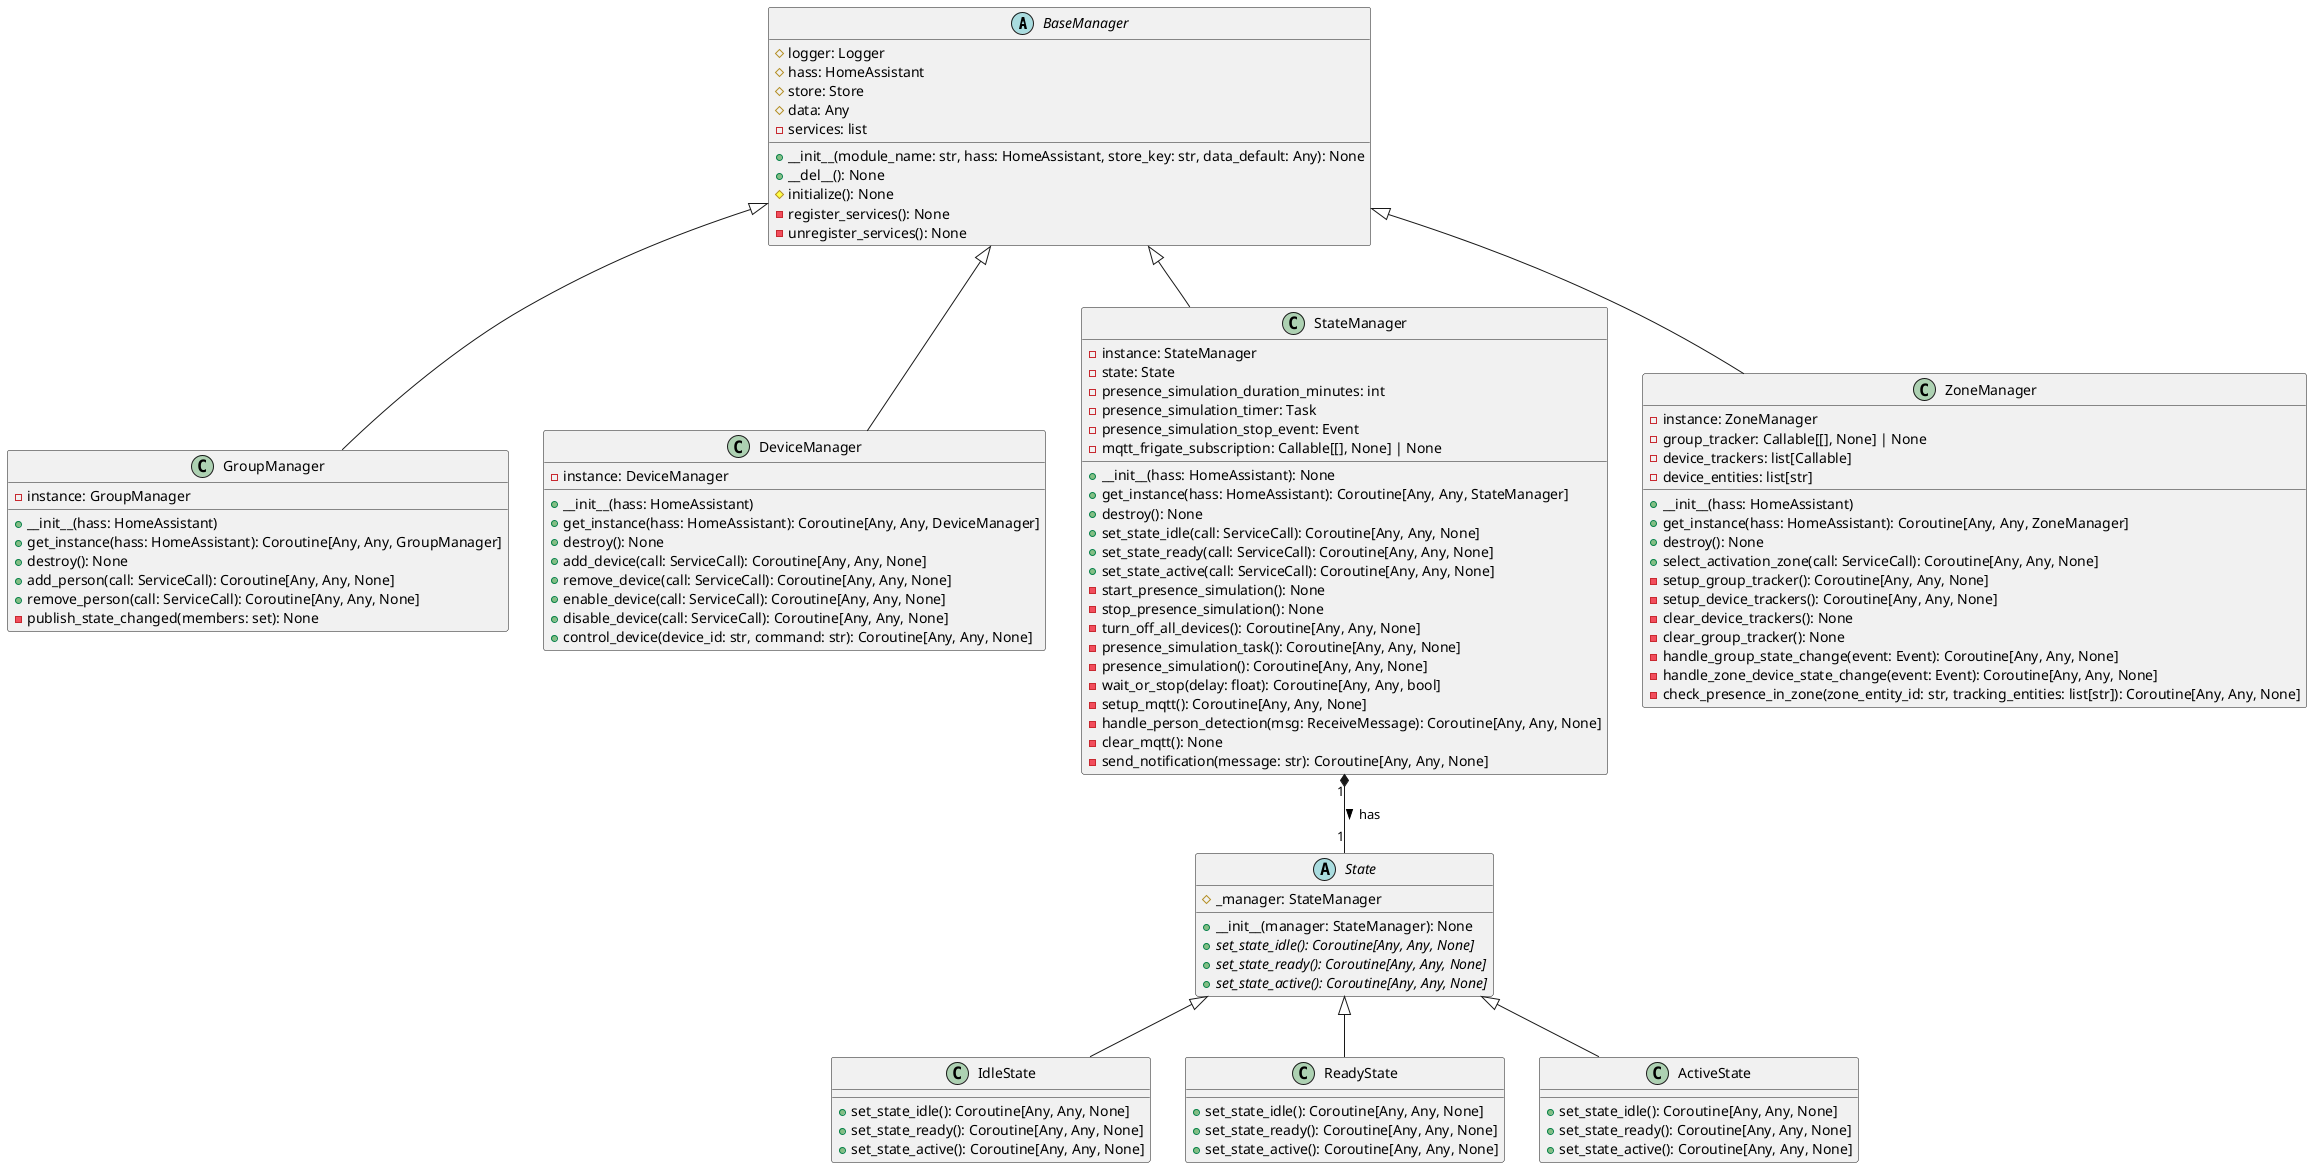@startuml
abstract class BaseManager {
    # logger: Logger
    # hass: HomeAssistant
    # store: Store
    # data: Any
    - services: list
    + __init__(module_name: str, hass: HomeAssistant, store_key: str, data_default: Any): None
    + __del__(): None
    # initialize(): None
    - register_services(): None
    - unregister_services(): None
}

class GroupManager {
    - instance: GroupManager
    + __init__(hass: HomeAssistant)
    + get_instance(hass: HomeAssistant): Coroutine[Any, Any, GroupManager]
    + destroy(): None
    + add_person(call: ServiceCall): Coroutine[Any, Any, None]
    + remove_person(call: ServiceCall): Coroutine[Any, Any, None]
    - publish_state_changed(members: set): None
}
BaseManager <|-- GroupManager

class DeviceManager {
    - instance: DeviceManager
    + __init__(hass: HomeAssistant)
    + get_instance(hass: HomeAssistant): Coroutine[Any, Any, DeviceManager]
    + destroy(): None
    + add_device(call: ServiceCall): Coroutine[Any, Any, None]
    + remove_device(call: ServiceCall): Coroutine[Any, Any, None]
    + enable_device(call: ServiceCall): Coroutine[Any, Any, None]
    + disable_device(call: ServiceCall): Coroutine[Any, Any, None]
    + control_device(device_id: str, command: str): Coroutine[Any, Any, None]
}
BaseManager <|-- DeviceManager

class StateManager {
    - instance: StateManager
    - state: State
    - presence_simulation_duration_minutes: int
    - presence_simulation_timer: Task
    - presence_simulation_stop_event: Event
    - mqtt_frigate_subscription: Callable[[], None] | None
    + __init__(hass: HomeAssistant): None
    + get_instance(hass: HomeAssistant): Coroutine[Any, Any, StateManager]
    + destroy(): None
    + set_state_idle(call: ServiceCall): Coroutine[Any, Any, None]
    + set_state_ready(call: ServiceCall): Coroutine[Any, Any, None]
    + set_state_active(call: ServiceCall): Coroutine[Any, Any, None]
    - start_presence_simulation(): None
    - stop_presence_simulation(): None
    - turn_off_all_devices(): Coroutine[Any, Any, None]
    - presence_simulation_task(): Coroutine[Any, Any, None]
    - presence_simulation(): Coroutine[Any, Any, None]
    - wait_or_stop(delay: float): Coroutine[Any, Any, bool]
    - setup_mqtt(): Coroutine[Any, Any, None]
    - handle_person_detection(msg: ReceiveMessage): Coroutine[Any, Any, None]
    - clear_mqtt(): None
    - send_notification(message: str): Coroutine[Any, Any, None]
}
BaseManager <|-- StateManager
StateManager "1" *-- "1" State : has >

abstract class State {
    # _manager: StateManager
    + __init__(manager: StateManager): None
    + {abstract} set_state_idle(): Coroutine[Any, Any, None]
    + {abstract} set_state_ready(): Coroutine[Any, Any, None]
    + {abstract} set_state_active(): Coroutine[Any, Any, None]
}

class IdleState {
    + set_state_idle(): Coroutine[Any, Any, None]
    + set_state_ready(): Coroutine[Any, Any, None]
    + set_state_active(): Coroutine[Any, Any, None]
}
State <|-- IdleState

class ReadyState {
    + set_state_idle(): Coroutine[Any, Any, None]
    + set_state_ready(): Coroutine[Any, Any, None]
    + set_state_active(): Coroutine[Any, Any, None]
}
State <|-- ReadyState

class ActiveState {
    + set_state_idle(): Coroutine[Any, Any, None]
    + set_state_ready(): Coroutine[Any, Any, None]
    + set_state_active(): Coroutine[Any, Any, None]
}
State <|-- ActiveState

class ZoneManager {
    - instance: ZoneManager
    - group_tracker: Callable[[], None] | None
    - device_trackers: list[Callable]
    - device_entities: list[str]
    + __init__(hass: HomeAssistant)
    + get_instance(hass: HomeAssistant): Coroutine[Any, Any, ZoneManager]
    + destroy(): None
    + select_activation_zone(call: ServiceCall): Coroutine[Any, Any, None]
    - setup_group_tracker(): Coroutine[Any, Any, None]
    - setup_device_trackers(): Coroutine[Any, Any, None]
    - clear_device_trackers(): None
    - clear_group_tracker(): None
    - handle_group_state_change(event: Event): Coroutine[Any, Any, None]
    - handle_zone_device_state_change(event: Event): Coroutine[Any, Any, None]
    - check_presence_in_zone(zone_entity_id: str, tracking_entities: list[str]): Coroutine[Any, Any, None]
}
BaseManager <|-- ZoneManager

@enduml
